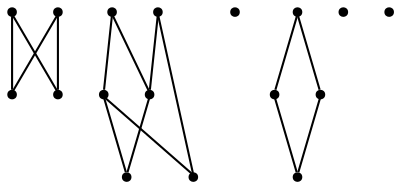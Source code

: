 graph {
  node [shape=point,comment="{\"directed\":false,\"doi\":\"10.1007/3-540-45848-4_31\",\"figure\":\"8 (2)\"}"]

  v0 [pos="1063.7083053588867,1012.7769021426928"]
  v1 [pos="910.7083002726238,967.7769530053231"]
  v2 [pos="1029.20831044515,1107.2771259382657"]
  v3 [pos="883.7083180745443,1057.7771055932135"]
  v4 [pos="1932.7083269755049,1028.2770343855314"]
  v5 [pos="1932.7083269755049,968.2769326602709"]
  v6 [pos="1872.7083524068198,968.2769326602709"]
  v7 [pos="1872.7083524068198,1028.2770343855314"]
  v8 [pos="1767.7083015441897,975.7768817976407"]
  v9 [pos="1707.7083269755049,975.7768817976407"]
  v10 [pos="1707.7083269755049,1035.776983522901"]
  v11 [pos="1647.7083524068198,1035.776983522901"]
  v12 [pos="1647.7083524068198,975.7768817976407"]
  v13 [pos="1587.708377838135,975.7768817976407"]
  v14 [pos="1587.7083778381348,1035.776983522901"]
  v15 [pos="1428.708362579346,957.7771055932137"]
  v16 [pos="1220.2083269755046,989.2770954206876"]

  v0 -- v1 [id="-1",pos="1063.7083053588867,1012.7769021426928 1053.3519783722227,972.0468542018425 1016.641289094881,941.4770313337735 972.8333791097006,941.4770313337735 948.3710850962934,941.4770313337735 926.121780813296,951.0089676821797 910.7083002726238,967.7769530053231"]
  v14 -- v11 [id="-8",pos="1587.7083778381348,1035.776983522901 1647.7083524068198,1035.776983522901 1647.7083524068198,1035.776983522901 1647.7083524068198,1035.776983522901"]
  v14 -- v13 [id="-9",pos="1587.7083778381348,1035.776983522901 1587.708377838135,975.7768817976407 1587.708377838135,975.7768817976407 1587.708377838135,975.7768817976407"]
  v13 -- v12 [id="-10",pos="1587.708377838135,975.7768817976407 1647.7083524068198,975.7768817976407 1647.7083524068198,975.7768817976407 1647.7083524068198,975.7768817976407"]
  v11 -- v12 [id="-12",pos="1647.7083524068198,1035.776983522901 1647.7083524068198,975.7768817976407 1647.7083524068198,975.7768817976407 1647.7083524068198,975.7768817976407"]
  v0 -- v2 [id="-14",pos="1063.7083053588867,1012.7769021426928 1064.320825064806,1019.6815494150318 1065.1333491007488,1026.6349881125739 1065.1333491007488,1033.7770649031095 1065.1333491007488,1063.5959001592864 1050.9699159337713,1090.1265089696303 1029.20831044515,1107.2771259382657"]
  v10 -- v4 [id="-15",pos="1707.7083269755049,1035.776983522901 1707.6666514078777,1058.2686929141773 1707.6666514078777,1058.2686929141773 1707.6666514078777,1058.2686929141773 1932.6666514078777,1058.2686929141773 1932.6666514078777,1058.2686929141773 1932.6666514078777,1058.2686929141773 1932.7083269755049,1028.2770343855314 1932.7083269755049,1028.2770343855314 1932.7083269755049,1028.2770343855314"]
  v6 -- v9 [id="-16",pos="1872.7083524068198,968.2769326602709 1707.6666514078777,968.2687946394376 1707.6666514078777,968.2687946394376 1707.6666514078777,968.2687946394376 1707.7083269755049,975.7768817976407 1707.7083269755049,975.7768817976407 1707.7083269755049,975.7768817976407"]
  v7 -- v4 [id="-18",pos="1872.7083524068198,1028.2770343855314 1932.7083269755049,1028.2770343855314 1932.7083269755049,1028.2770343855314 1932.7083269755049,1028.2770343855314"]
  v7 -- v6 [id="-19",pos="1872.7083524068198,1028.2770343855314 1872.7083524068198,968.2769326602709 1872.7083524068198,968.2769326602709 1872.7083524068198,968.2769326602709"]
  v6 -- v5 [id="-21",pos="1872.7083524068198,968.2769326602709 1932.7083269755049,968.2769326602709 1932.7083269755049,968.2769326602709 1932.7083269755049,968.2769326602709"]
  v4 -- v5 [id="-24",pos="1932.7083269755049,1028.2770343855314 1932.7083269755049,968.2769326602709 1932.7083269755049,968.2769326602709 1932.7083269755049,968.2769326602709"]
  v3 -- v1 [id="-26",pos="883.7083180745443,1057.7771055932135 881.6326182086292,1050.1364248073555 880.5333455403646,1042.084350126368 880.5333455403646,1033.7770649031095 880.5333455403646,1007.2893416153986 891.7090896167183,983.396213634524 910.7083002726238,967.7769530053231"]
  v3 -- v2 [id="-27",pos="883.7083180745443,1057.7771055932135 894.2726102463663,1097.1118488362868 930.1906243452577,1126.0770984724454 972.8333791097006,1126.0770984724454 993.9645306292396,1126.0770984724454 1013.4443684978854,1118.9644035337524 1029.20831044515,1107.2771259382657"]
  v10 -- v9 [id="-28",pos="1707.7083269755049,1035.776983522901 1707.7083269755049,975.7768817976407 1707.7083269755049,975.7768817976407 1707.7083269755049,975.7768817976407"]
}